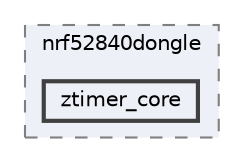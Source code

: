 digraph "/home/mj/Desktop/IoT-Chat-Digitalization/Dongle/gnrc_border_router/bin/nrf52840dongle/ztimer_core"
{
 // LATEX_PDF_SIZE
  bgcolor="transparent";
  edge [fontname=Helvetica,fontsize=10,labelfontname=Helvetica,labelfontsize=10];
  node [fontname=Helvetica,fontsize=10,shape=box,height=0.2,width=0.4];
  compound=true
  subgraph clusterdir_9941f7556d96a0e17fefe82cd217bc3a {
    graph [ bgcolor="#edf0f7", pencolor="grey50", label="nrf52840dongle", fontname=Helvetica,fontsize=10 style="filled,dashed", URL="dir_9941f7556d96a0e17fefe82cd217bc3a.html",tooltip=""]
  dir_4a9a748f38c3e03a86e04c04fc2cc709 [label="ztimer_core", fillcolor="#edf0f7", color="grey25", style="filled,bold", URL="dir_4a9a748f38c3e03a86e04c04fc2cc709.html",tooltip=""];
  }
}
